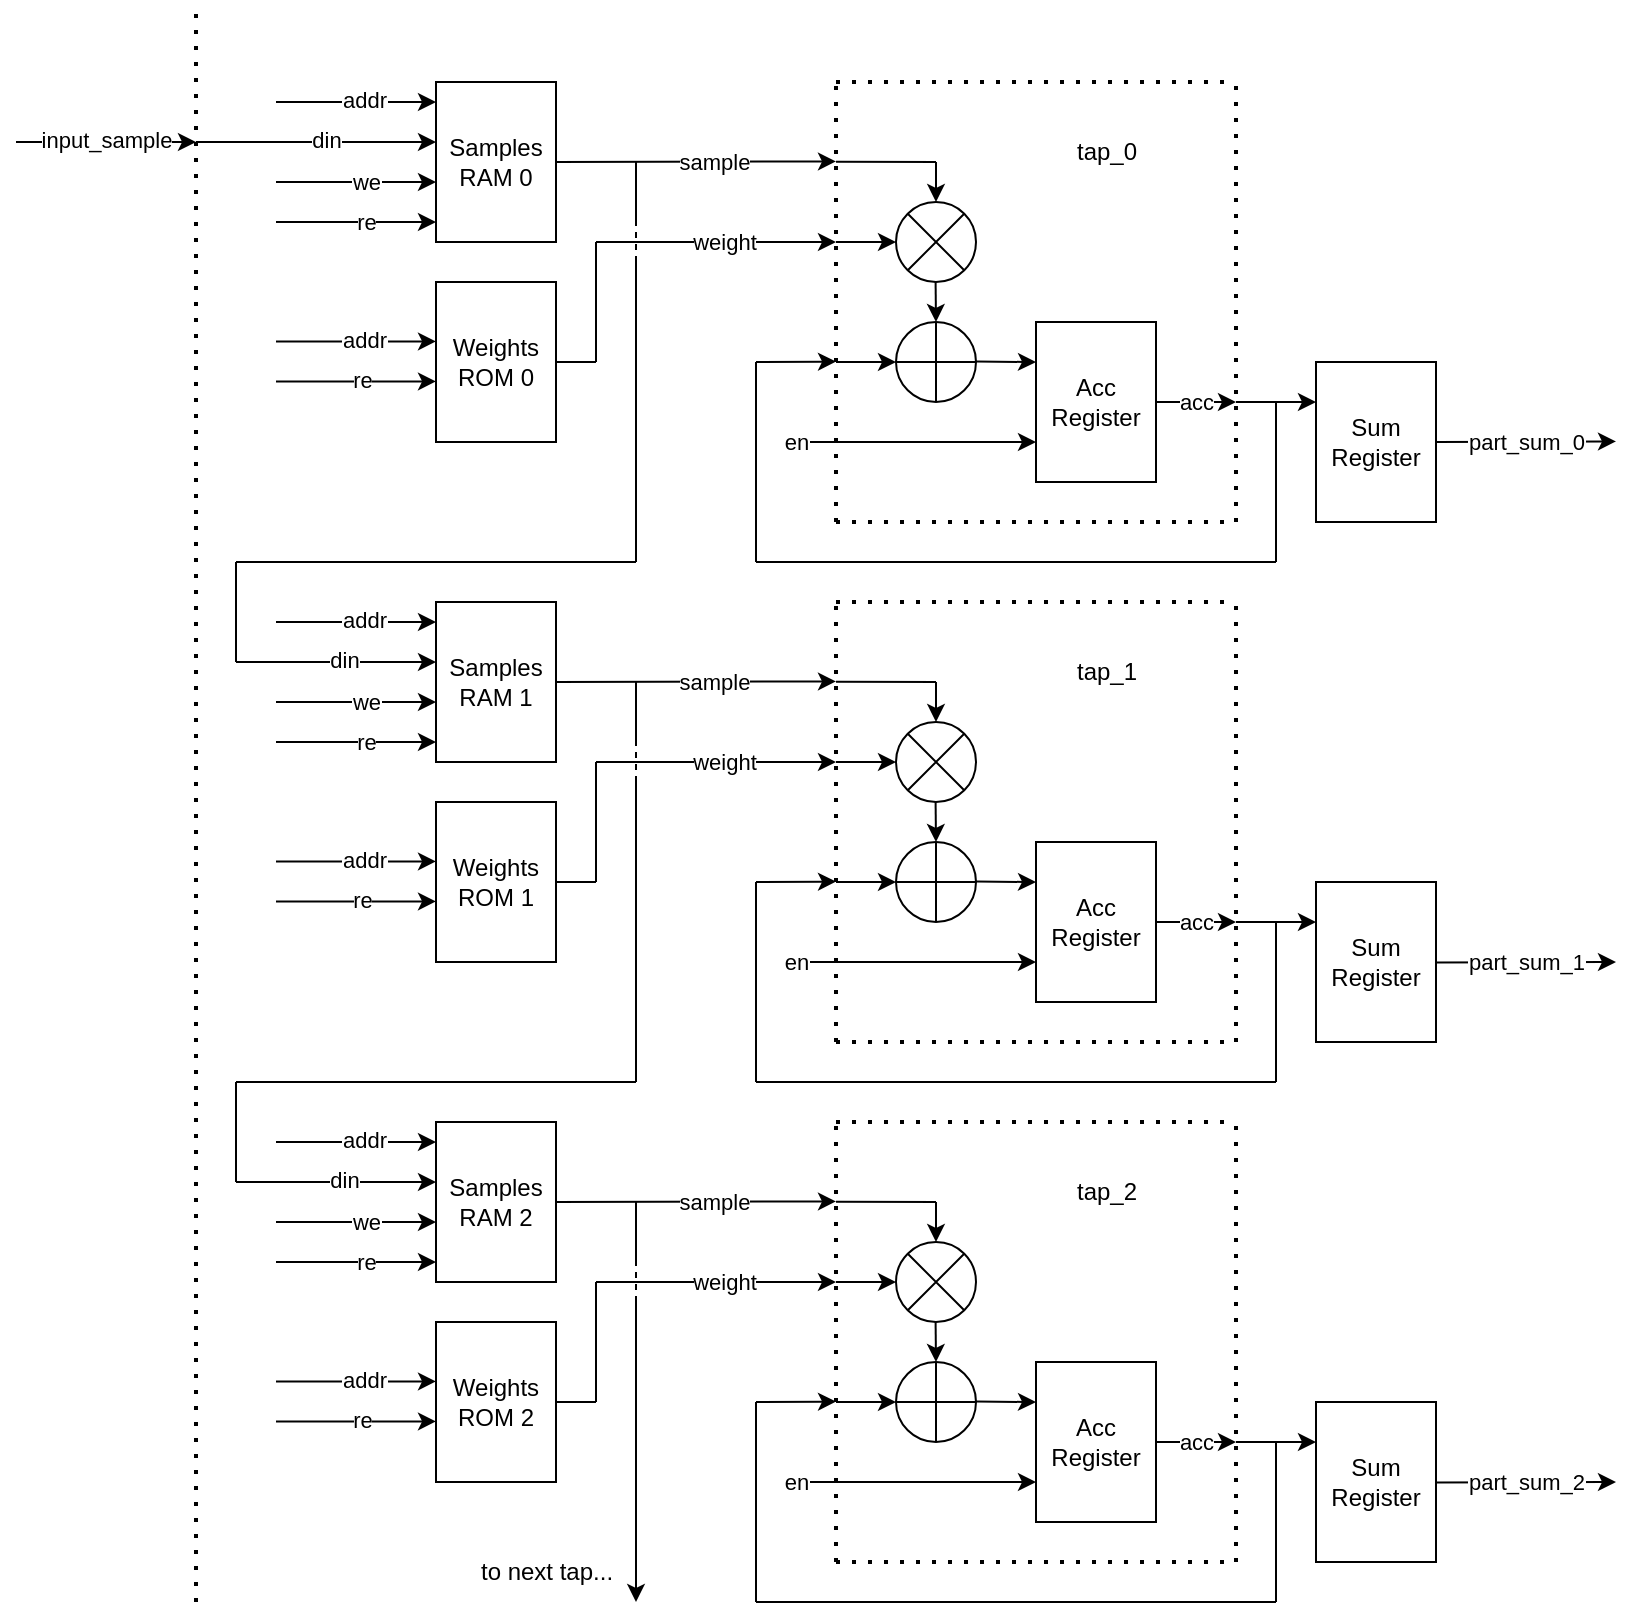 <mxfile version="25.0.3">
  <diagram name="Page-1" id="qKMg6Pyf0kxdiM3nBm91">
    <mxGraphModel dx="1434" dy="795" grid="1" gridSize="10" guides="1" tooltips="1" connect="1" arrows="1" fold="1" page="1" pageScale="1" pageWidth="850" pageHeight="1100" math="0" shadow="0">
      <root>
        <mxCell id="0" />
        <mxCell id="1" parent="0" />
        <mxCell id="xWCepx9p_wubMuiH4isO-160" value="Samples RAM 0" style="rounded=0;whiteSpace=wrap;html=1;" vertex="1" parent="1">
          <mxGeometry x="240" y="80" width="60" height="80" as="geometry" />
        </mxCell>
        <mxCell id="xWCepx9p_wubMuiH4isO-161" value="" style="endArrow=classic;html=1;rounded=0;" edge="1" parent="1">
          <mxGeometry width="50" height="50" relative="1" as="geometry">
            <mxPoint x="160" y="90" as="sourcePoint" />
            <mxPoint x="240" y="90" as="targetPoint" />
          </mxGeometry>
        </mxCell>
        <mxCell id="xWCepx9p_wubMuiH4isO-162" value="addr" style="edgeLabel;html=1;align=center;verticalAlign=middle;resizable=0;points=[];" vertex="1" connectable="0" parent="xWCepx9p_wubMuiH4isO-161">
          <mxGeometry x="0.083" y="1" relative="1" as="geometry">
            <mxPoint as="offset" />
          </mxGeometry>
        </mxCell>
        <mxCell id="xWCepx9p_wubMuiH4isO-163" value="" style="endArrow=classic;html=1;rounded=0;entryX=0;entryY=0.5;entryDx=0;entryDy=0;" edge="1" parent="1">
          <mxGeometry width="50" height="50" relative="1" as="geometry">
            <mxPoint x="120" y="110" as="sourcePoint" />
            <mxPoint x="240" y="110" as="targetPoint" />
          </mxGeometry>
        </mxCell>
        <mxCell id="xWCepx9p_wubMuiH4isO-164" value="din" style="edgeLabel;html=1;align=center;verticalAlign=middle;resizable=0;points=[];" vertex="1" connectable="0" parent="xWCepx9p_wubMuiH4isO-163">
          <mxGeometry x="0.075" y="1" relative="1" as="geometry">
            <mxPoint as="offset" />
          </mxGeometry>
        </mxCell>
        <mxCell id="xWCepx9p_wubMuiH4isO-165" value="" style="endArrow=classic;html=1;rounded=0;" edge="1" parent="1">
          <mxGeometry width="50" height="50" relative="1" as="geometry">
            <mxPoint x="160" y="130" as="sourcePoint" />
            <mxPoint x="240" y="130" as="targetPoint" />
          </mxGeometry>
        </mxCell>
        <mxCell id="xWCepx9p_wubMuiH4isO-166" value="we" style="edgeLabel;html=1;align=center;verticalAlign=middle;resizable=0;points=[];" vertex="1" connectable="0" parent="xWCepx9p_wubMuiH4isO-165">
          <mxGeometry x="0.125" relative="1" as="geometry">
            <mxPoint as="offset" />
          </mxGeometry>
        </mxCell>
        <mxCell id="xWCepx9p_wubMuiH4isO-167" value="" style="endArrow=classic;html=1;rounded=0;" edge="1" parent="1">
          <mxGeometry width="50" height="50" relative="1" as="geometry">
            <mxPoint x="160" y="150" as="sourcePoint" />
            <mxPoint x="240" y="150" as="targetPoint" />
          </mxGeometry>
        </mxCell>
        <mxCell id="xWCepx9p_wubMuiH4isO-168" value="re" style="edgeLabel;html=1;align=center;verticalAlign=middle;resizable=0;points=[];" vertex="1" connectable="0" parent="xWCepx9p_wubMuiH4isO-167">
          <mxGeometry x="0.125" relative="1" as="geometry">
            <mxPoint as="offset" />
          </mxGeometry>
        </mxCell>
        <mxCell id="xWCepx9p_wubMuiH4isO-169" value="" style="endArrow=classic;html=1;rounded=0;exitX=1;exitY=0.5;exitDx=0;exitDy=0;" edge="1" parent="1" source="xWCepx9p_wubMuiH4isO-160">
          <mxGeometry width="50" height="50" relative="1" as="geometry">
            <mxPoint x="360" y="119.71" as="sourcePoint" />
            <mxPoint x="440" y="119.71" as="targetPoint" />
          </mxGeometry>
        </mxCell>
        <mxCell id="xWCepx9p_wubMuiH4isO-170" value="sample" style="edgeLabel;html=1;align=center;verticalAlign=middle;resizable=0;points=[];" vertex="1" connectable="0" parent="xWCepx9p_wubMuiH4isO-169">
          <mxGeometry x="0.125" relative="1" as="geometry">
            <mxPoint as="offset" />
          </mxGeometry>
        </mxCell>
        <mxCell id="xWCepx9p_wubMuiH4isO-171" value="Weights ROM 0" style="rounded=0;whiteSpace=wrap;html=1;" vertex="1" parent="1">
          <mxGeometry x="240" y="180" width="60" height="80" as="geometry" />
        </mxCell>
        <mxCell id="xWCepx9p_wubMuiH4isO-172" value="" style="endArrow=classic;html=1;rounded=0;" edge="1" parent="1">
          <mxGeometry width="50" height="50" relative="1" as="geometry">
            <mxPoint x="160" y="209.71" as="sourcePoint" />
            <mxPoint x="240" y="209.71" as="targetPoint" />
          </mxGeometry>
        </mxCell>
        <mxCell id="xWCepx9p_wubMuiH4isO-173" value="addr" style="edgeLabel;html=1;align=center;verticalAlign=middle;resizable=0;points=[];" vertex="1" connectable="0" parent="xWCepx9p_wubMuiH4isO-172">
          <mxGeometry x="0.083" y="1" relative="1" as="geometry">
            <mxPoint as="offset" />
          </mxGeometry>
        </mxCell>
        <mxCell id="xWCepx9p_wubMuiH4isO-174" value="" style="endArrow=classic;html=1;rounded=0;entryX=0;entryY=0.5;entryDx=0;entryDy=0;" edge="1" parent="1">
          <mxGeometry width="50" height="50" relative="1" as="geometry">
            <mxPoint x="160" y="229.71" as="sourcePoint" />
            <mxPoint x="240" y="229.71" as="targetPoint" />
          </mxGeometry>
        </mxCell>
        <mxCell id="xWCepx9p_wubMuiH4isO-175" value="re" style="edgeLabel;html=1;align=center;verticalAlign=middle;resizable=0;points=[];" vertex="1" connectable="0" parent="xWCepx9p_wubMuiH4isO-174">
          <mxGeometry x="0.075" y="1" relative="1" as="geometry">
            <mxPoint as="offset" />
          </mxGeometry>
        </mxCell>
        <mxCell id="xWCepx9p_wubMuiH4isO-176" value="" style="endArrow=classic;html=1;rounded=0;" edge="1" parent="1">
          <mxGeometry width="50" height="50" relative="1" as="geometry">
            <mxPoint x="320" y="160" as="sourcePoint" />
            <mxPoint x="440" y="160" as="targetPoint" />
          </mxGeometry>
        </mxCell>
        <mxCell id="xWCepx9p_wubMuiH4isO-177" value="weight" style="edgeLabel;html=1;align=center;verticalAlign=middle;resizable=0;points=[];" vertex="1" connectable="0" parent="xWCepx9p_wubMuiH4isO-176">
          <mxGeometry x="0.125" relative="1" as="geometry">
            <mxPoint x="-4" as="offset" />
          </mxGeometry>
        </mxCell>
        <mxCell id="xWCepx9p_wubMuiH4isO-178" value="" style="verticalLabelPosition=bottom;shadow=0;dashed=0;align=center;html=1;verticalAlign=top;shape=mxgraph.electrical.abstract.multiplier;" vertex="1" parent="1">
          <mxGeometry x="470" y="140" width="40" height="40" as="geometry" />
        </mxCell>
        <mxCell id="xWCepx9p_wubMuiH4isO-179" value="" style="endArrow=none;html=1;rounded=0;" edge="1" parent="1">
          <mxGeometry width="50" height="50" relative="1" as="geometry">
            <mxPoint x="440" y="119.86" as="sourcePoint" />
            <mxPoint x="490" y="120" as="targetPoint" />
          </mxGeometry>
        </mxCell>
        <mxCell id="xWCepx9p_wubMuiH4isO-180" value="" style="endArrow=classic;html=1;rounded=0;entryX=0.5;entryY=0;entryDx=0;entryDy=0;entryPerimeter=0;" edge="1" parent="1" target="xWCepx9p_wubMuiH4isO-178">
          <mxGeometry width="50" height="50" relative="1" as="geometry">
            <mxPoint x="490" y="120" as="sourcePoint" />
            <mxPoint x="520" y="150" as="targetPoint" />
          </mxGeometry>
        </mxCell>
        <mxCell id="xWCepx9p_wubMuiH4isO-181" value="" style="endArrow=classic;html=1;rounded=0;" edge="1" parent="1">
          <mxGeometry width="50" height="50" relative="1" as="geometry">
            <mxPoint x="440" y="160" as="sourcePoint" />
            <mxPoint x="470" y="160" as="targetPoint" />
          </mxGeometry>
        </mxCell>
        <mxCell id="xWCepx9p_wubMuiH4isO-182" value="" style="verticalLabelPosition=bottom;verticalAlign=top;html=1;shape=mxgraph.flowchart.summing_function;" vertex="1" parent="1">
          <mxGeometry x="470" y="200" width="40" height="40" as="geometry" />
        </mxCell>
        <mxCell id="xWCepx9p_wubMuiH4isO-183" value="" style="endArrow=classic;html=1;rounded=0;" edge="1" parent="1">
          <mxGeometry width="50" height="50" relative="1" as="geometry">
            <mxPoint x="489.8" y="180" as="sourcePoint" />
            <mxPoint x="490" y="200" as="targetPoint" />
          </mxGeometry>
        </mxCell>
        <mxCell id="xWCepx9p_wubMuiH4isO-184" value="" style="endArrow=none;dashed=1;html=1;dashPattern=1 3;strokeWidth=2;rounded=0;" edge="1" parent="1">
          <mxGeometry width="50" height="50" relative="1" as="geometry">
            <mxPoint x="440" y="300" as="sourcePoint" />
            <mxPoint x="440" y="80" as="targetPoint" />
          </mxGeometry>
        </mxCell>
        <mxCell id="xWCepx9p_wubMuiH4isO-185" value="acc" style="endArrow=classic;html=1;rounded=0;" edge="1" parent="1">
          <mxGeometry width="50" height="50" relative="1" as="geometry">
            <mxPoint x="600" y="240" as="sourcePoint" />
            <mxPoint x="640" y="240" as="targetPoint" />
          </mxGeometry>
        </mxCell>
        <mxCell id="xWCepx9p_wubMuiH4isO-186" value="" style="endArrow=none;dashed=1;html=1;dashPattern=1 3;strokeWidth=2;rounded=0;" edge="1" parent="1">
          <mxGeometry width="50" height="50" relative="1" as="geometry">
            <mxPoint x="640" y="300" as="sourcePoint" />
            <mxPoint x="640" y="80" as="targetPoint" />
          </mxGeometry>
        </mxCell>
        <mxCell id="xWCepx9p_wubMuiH4isO-187" value="" style="endArrow=none;html=1;rounded=0;" edge="1" parent="1">
          <mxGeometry width="50" height="50" relative="1" as="geometry">
            <mxPoint x="660" y="320" as="sourcePoint" />
            <mxPoint x="660" y="240" as="targetPoint" />
          </mxGeometry>
        </mxCell>
        <mxCell id="xWCepx9p_wubMuiH4isO-188" value="" style="endArrow=none;dashed=1;html=1;dashPattern=1 3;strokeWidth=2;rounded=0;" edge="1" parent="1">
          <mxGeometry width="50" height="50" relative="1" as="geometry">
            <mxPoint x="440" y="300" as="sourcePoint" />
            <mxPoint x="640" y="300" as="targetPoint" />
          </mxGeometry>
        </mxCell>
        <mxCell id="xWCepx9p_wubMuiH4isO-189" value="" style="endArrow=none;dashed=1;html=1;dashPattern=1 3;strokeWidth=2;rounded=0;" edge="1" parent="1">
          <mxGeometry width="50" height="50" relative="1" as="geometry">
            <mxPoint x="440" y="80" as="sourcePoint" />
            <mxPoint x="640" y="80" as="targetPoint" />
          </mxGeometry>
        </mxCell>
        <mxCell id="xWCepx9p_wubMuiH4isO-190" value="" style="endArrow=none;html=1;rounded=0;" edge="1" parent="1">
          <mxGeometry width="50" height="50" relative="1" as="geometry">
            <mxPoint x="660" y="320" as="sourcePoint" />
            <mxPoint x="400" y="320" as="targetPoint" />
          </mxGeometry>
        </mxCell>
        <mxCell id="xWCepx9p_wubMuiH4isO-191" value="" style="endArrow=none;html=1;rounded=0;" edge="1" parent="1">
          <mxGeometry width="50" height="50" relative="1" as="geometry">
            <mxPoint x="400" y="320" as="sourcePoint" />
            <mxPoint x="400" y="220" as="targetPoint" />
          </mxGeometry>
        </mxCell>
        <mxCell id="xWCepx9p_wubMuiH4isO-192" value="" style="endArrow=classic;html=1;rounded=0;" edge="1" parent="1">
          <mxGeometry width="50" height="50" relative="1" as="geometry">
            <mxPoint x="400" y="220" as="sourcePoint" />
            <mxPoint x="440" y="219.8" as="targetPoint" />
          </mxGeometry>
        </mxCell>
        <mxCell id="xWCepx9p_wubMuiH4isO-193" value="" style="endArrow=classic;html=1;rounded=0;entryX=0;entryY=0.5;entryDx=0;entryDy=0;entryPerimeter=0;" edge="1" parent="1" target="xWCepx9p_wubMuiH4isO-182">
          <mxGeometry width="50" height="50" relative="1" as="geometry">
            <mxPoint x="440" y="220" as="sourcePoint" />
            <mxPoint x="500" y="259.71" as="targetPoint" />
          </mxGeometry>
        </mxCell>
        <mxCell id="xWCepx9p_wubMuiH4isO-194" value="Sum Register" style="rounded=0;whiteSpace=wrap;html=1;" vertex="1" parent="1">
          <mxGeometry x="680" y="220" width="60" height="80" as="geometry" />
        </mxCell>
        <mxCell id="xWCepx9p_wubMuiH4isO-195" value="" style="endArrow=classic;html=1;rounded=0;" edge="1" parent="1">
          <mxGeometry width="50" height="50" relative="1" as="geometry">
            <mxPoint x="640" y="240" as="sourcePoint" />
            <mxPoint x="680" y="240" as="targetPoint" />
            <mxPoint as="offset" />
          </mxGeometry>
        </mxCell>
        <mxCell id="xWCepx9p_wubMuiH4isO-197" value="" style="endArrow=classic;html=1;rounded=0;exitX=1;exitY=0.5;exitDx=0;exitDy=0;exitPerimeter=0;" edge="1" parent="1">
          <mxGeometry width="50" height="50" relative="1" as="geometry">
            <mxPoint x="510" y="219.8" as="sourcePoint" />
            <mxPoint x="540" y="220" as="targetPoint" />
          </mxGeometry>
        </mxCell>
        <mxCell id="xWCepx9p_wubMuiH4isO-198" value="Acc Register" style="rounded=0;whiteSpace=wrap;html=1;" vertex="1" parent="1">
          <mxGeometry x="540" y="200" width="60" height="80" as="geometry" />
        </mxCell>
        <mxCell id="xWCepx9p_wubMuiH4isO-199" value="tap_0" style="text;html=1;align=center;verticalAlign=middle;resizable=0;points=[];autosize=1;strokeColor=none;fillColor=none;" vertex="1" parent="1">
          <mxGeometry x="550" y="100" width="50" height="30" as="geometry" />
        </mxCell>
        <mxCell id="xWCepx9p_wubMuiH4isO-200" value="" style="endArrow=none;html=1;rounded=0;exitX=1;exitY=0.5;exitDx=0;exitDy=0;" edge="1" parent="1" source="xWCepx9p_wubMuiH4isO-171">
          <mxGeometry width="50" height="50" relative="1" as="geometry">
            <mxPoint x="420" y="250" as="sourcePoint" />
            <mxPoint x="320" y="220" as="targetPoint" />
          </mxGeometry>
        </mxCell>
        <mxCell id="xWCepx9p_wubMuiH4isO-201" value="" style="endArrow=none;html=1;rounded=0;" edge="1" parent="1">
          <mxGeometry width="50" height="50" relative="1" as="geometry">
            <mxPoint x="320" y="220" as="sourcePoint" />
            <mxPoint x="320" y="160" as="targetPoint" />
          </mxGeometry>
        </mxCell>
        <mxCell id="xWCepx9p_wubMuiH4isO-203" value="" style="endArrow=classic;html=1;rounded=0;entryX=0;entryY=0.75;entryDx=0;entryDy=0;" edge="1" parent="1" target="xWCepx9p_wubMuiH4isO-198">
          <mxGeometry width="50" height="50" relative="1" as="geometry">
            <mxPoint x="420" y="260" as="sourcePoint" />
            <mxPoint x="500" y="260" as="targetPoint" />
          </mxGeometry>
        </mxCell>
        <mxCell id="xWCepx9p_wubMuiH4isO-204" value="en" style="edgeLabel;html=1;align=center;verticalAlign=middle;resizable=0;points=[];" vertex="1" connectable="0" parent="xWCepx9p_wubMuiH4isO-203">
          <mxGeometry x="-0.831" y="2" relative="1" as="geometry">
            <mxPoint x="-10" y="2" as="offset" />
          </mxGeometry>
        </mxCell>
        <mxCell id="xWCepx9p_wubMuiH4isO-205" value="" style="endArrow=none;html=1;rounded=0;" edge="1" parent="1">
          <mxGeometry width="50" height="50" relative="1" as="geometry">
            <mxPoint x="340" y="150" as="sourcePoint" />
            <mxPoint x="340" y="120" as="targetPoint" />
          </mxGeometry>
        </mxCell>
        <mxCell id="xWCepx9p_wubMuiH4isO-209" value="" style="endArrow=none;dashed=1;html=1;rounded=0;" edge="1" parent="1">
          <mxGeometry width="50" height="50" relative="1" as="geometry">
            <mxPoint x="340" y="170" as="sourcePoint" />
            <mxPoint x="340" y="150" as="targetPoint" />
          </mxGeometry>
        </mxCell>
        <mxCell id="xWCepx9p_wubMuiH4isO-210" value="" style="endArrow=none;html=1;rounded=0;" edge="1" parent="1">
          <mxGeometry width="50" height="50" relative="1" as="geometry">
            <mxPoint x="340" y="320" as="sourcePoint" />
            <mxPoint x="340" y="170" as="targetPoint" />
          </mxGeometry>
        </mxCell>
        <mxCell id="xWCepx9p_wubMuiH4isO-211" value="Samples RAM 1" style="rounded=0;whiteSpace=wrap;html=1;" vertex="1" parent="1">
          <mxGeometry x="240" y="340" width="60" height="80" as="geometry" />
        </mxCell>
        <mxCell id="xWCepx9p_wubMuiH4isO-212" value="" style="endArrow=classic;html=1;rounded=0;" edge="1" parent="1">
          <mxGeometry width="50" height="50" relative="1" as="geometry">
            <mxPoint x="160" y="350" as="sourcePoint" />
            <mxPoint x="240" y="350" as="targetPoint" />
          </mxGeometry>
        </mxCell>
        <mxCell id="xWCepx9p_wubMuiH4isO-213" value="addr" style="edgeLabel;html=1;align=center;verticalAlign=middle;resizable=0;points=[];" vertex="1" connectable="0" parent="xWCepx9p_wubMuiH4isO-212">
          <mxGeometry x="0.083" y="1" relative="1" as="geometry">
            <mxPoint as="offset" />
          </mxGeometry>
        </mxCell>
        <mxCell id="xWCepx9p_wubMuiH4isO-214" value="" style="endArrow=classic;html=1;rounded=0;entryX=0;entryY=0.5;entryDx=0;entryDy=0;" edge="1" parent="1">
          <mxGeometry width="50" height="50" relative="1" as="geometry">
            <mxPoint x="140" y="370" as="sourcePoint" />
            <mxPoint x="240" y="370" as="targetPoint" />
          </mxGeometry>
        </mxCell>
        <mxCell id="xWCepx9p_wubMuiH4isO-215" value="din" style="edgeLabel;html=1;align=center;verticalAlign=middle;resizable=0;points=[];" vertex="1" connectable="0" parent="xWCepx9p_wubMuiH4isO-214">
          <mxGeometry x="0.075" y="1" relative="1" as="geometry">
            <mxPoint as="offset" />
          </mxGeometry>
        </mxCell>
        <mxCell id="xWCepx9p_wubMuiH4isO-216" value="" style="endArrow=classic;html=1;rounded=0;" edge="1" parent="1">
          <mxGeometry width="50" height="50" relative="1" as="geometry">
            <mxPoint x="160" y="390" as="sourcePoint" />
            <mxPoint x="240" y="390" as="targetPoint" />
          </mxGeometry>
        </mxCell>
        <mxCell id="xWCepx9p_wubMuiH4isO-217" value="we" style="edgeLabel;html=1;align=center;verticalAlign=middle;resizable=0;points=[];" vertex="1" connectable="0" parent="xWCepx9p_wubMuiH4isO-216">
          <mxGeometry x="0.125" relative="1" as="geometry">
            <mxPoint as="offset" />
          </mxGeometry>
        </mxCell>
        <mxCell id="xWCepx9p_wubMuiH4isO-218" value="" style="endArrow=classic;html=1;rounded=0;" edge="1" parent="1">
          <mxGeometry width="50" height="50" relative="1" as="geometry">
            <mxPoint x="160" y="410" as="sourcePoint" />
            <mxPoint x="240" y="410" as="targetPoint" />
          </mxGeometry>
        </mxCell>
        <mxCell id="xWCepx9p_wubMuiH4isO-219" value="re" style="edgeLabel;html=1;align=center;verticalAlign=middle;resizable=0;points=[];" vertex="1" connectable="0" parent="xWCepx9p_wubMuiH4isO-218">
          <mxGeometry x="0.125" relative="1" as="geometry">
            <mxPoint as="offset" />
          </mxGeometry>
        </mxCell>
        <mxCell id="xWCepx9p_wubMuiH4isO-220" value="" style="endArrow=classic;html=1;rounded=0;exitX=1;exitY=0.5;exitDx=0;exitDy=0;" edge="1" parent="1" source="xWCepx9p_wubMuiH4isO-211">
          <mxGeometry width="50" height="50" relative="1" as="geometry">
            <mxPoint x="360" y="379.71" as="sourcePoint" />
            <mxPoint x="440" y="379.71" as="targetPoint" />
          </mxGeometry>
        </mxCell>
        <mxCell id="xWCepx9p_wubMuiH4isO-221" value="sample" style="edgeLabel;html=1;align=center;verticalAlign=middle;resizable=0;points=[];" vertex="1" connectable="0" parent="xWCepx9p_wubMuiH4isO-220">
          <mxGeometry x="0.125" relative="1" as="geometry">
            <mxPoint as="offset" />
          </mxGeometry>
        </mxCell>
        <mxCell id="xWCepx9p_wubMuiH4isO-222" value="&lt;div&gt;Weights ROM 1&lt;br&gt;&lt;/div&gt;" style="rounded=0;whiteSpace=wrap;html=1;" vertex="1" parent="1">
          <mxGeometry x="240" y="440" width="60" height="80" as="geometry" />
        </mxCell>
        <mxCell id="xWCepx9p_wubMuiH4isO-223" value="" style="endArrow=classic;html=1;rounded=0;" edge="1" parent="1">
          <mxGeometry width="50" height="50" relative="1" as="geometry">
            <mxPoint x="160" y="469.71" as="sourcePoint" />
            <mxPoint x="240" y="469.71" as="targetPoint" />
          </mxGeometry>
        </mxCell>
        <mxCell id="xWCepx9p_wubMuiH4isO-224" value="addr" style="edgeLabel;html=1;align=center;verticalAlign=middle;resizable=0;points=[];" vertex="1" connectable="0" parent="xWCepx9p_wubMuiH4isO-223">
          <mxGeometry x="0.083" y="1" relative="1" as="geometry">
            <mxPoint as="offset" />
          </mxGeometry>
        </mxCell>
        <mxCell id="xWCepx9p_wubMuiH4isO-225" value="" style="endArrow=classic;html=1;rounded=0;entryX=0;entryY=0.5;entryDx=0;entryDy=0;" edge="1" parent="1">
          <mxGeometry width="50" height="50" relative="1" as="geometry">
            <mxPoint x="160" y="489.71" as="sourcePoint" />
            <mxPoint x="240" y="489.71" as="targetPoint" />
          </mxGeometry>
        </mxCell>
        <mxCell id="xWCepx9p_wubMuiH4isO-226" value="re" style="edgeLabel;html=1;align=center;verticalAlign=middle;resizable=0;points=[];" vertex="1" connectable="0" parent="xWCepx9p_wubMuiH4isO-225">
          <mxGeometry x="0.075" y="1" relative="1" as="geometry">
            <mxPoint as="offset" />
          </mxGeometry>
        </mxCell>
        <mxCell id="xWCepx9p_wubMuiH4isO-227" value="" style="endArrow=classic;html=1;rounded=0;" edge="1" parent="1">
          <mxGeometry width="50" height="50" relative="1" as="geometry">
            <mxPoint x="320" y="420" as="sourcePoint" />
            <mxPoint x="440" y="420" as="targetPoint" />
          </mxGeometry>
        </mxCell>
        <mxCell id="xWCepx9p_wubMuiH4isO-228" value="weight" style="edgeLabel;html=1;align=center;verticalAlign=middle;resizable=0;points=[];" vertex="1" connectable="0" parent="xWCepx9p_wubMuiH4isO-227">
          <mxGeometry x="0.125" relative="1" as="geometry">
            <mxPoint x="-4" as="offset" />
          </mxGeometry>
        </mxCell>
        <mxCell id="xWCepx9p_wubMuiH4isO-229" value="" style="verticalLabelPosition=bottom;shadow=0;dashed=0;align=center;html=1;verticalAlign=top;shape=mxgraph.electrical.abstract.multiplier;" vertex="1" parent="1">
          <mxGeometry x="470" y="400" width="40" height="40" as="geometry" />
        </mxCell>
        <mxCell id="xWCepx9p_wubMuiH4isO-230" value="" style="endArrow=none;html=1;rounded=0;" edge="1" parent="1">
          <mxGeometry width="50" height="50" relative="1" as="geometry">
            <mxPoint x="440" y="379.86" as="sourcePoint" />
            <mxPoint x="490" y="380" as="targetPoint" />
          </mxGeometry>
        </mxCell>
        <mxCell id="xWCepx9p_wubMuiH4isO-231" value="" style="endArrow=classic;html=1;rounded=0;entryX=0.5;entryY=0;entryDx=0;entryDy=0;entryPerimeter=0;" edge="1" parent="1" target="xWCepx9p_wubMuiH4isO-229">
          <mxGeometry width="50" height="50" relative="1" as="geometry">
            <mxPoint x="490" y="380" as="sourcePoint" />
            <mxPoint x="520" y="410" as="targetPoint" />
          </mxGeometry>
        </mxCell>
        <mxCell id="xWCepx9p_wubMuiH4isO-232" value="" style="endArrow=classic;html=1;rounded=0;" edge="1" parent="1">
          <mxGeometry width="50" height="50" relative="1" as="geometry">
            <mxPoint x="440" y="420" as="sourcePoint" />
            <mxPoint x="470" y="420" as="targetPoint" />
          </mxGeometry>
        </mxCell>
        <mxCell id="xWCepx9p_wubMuiH4isO-233" value="" style="verticalLabelPosition=bottom;verticalAlign=top;html=1;shape=mxgraph.flowchart.summing_function;" vertex="1" parent="1">
          <mxGeometry x="470" y="460" width="40" height="40" as="geometry" />
        </mxCell>
        <mxCell id="xWCepx9p_wubMuiH4isO-234" value="" style="endArrow=classic;html=1;rounded=0;" edge="1" parent="1">
          <mxGeometry width="50" height="50" relative="1" as="geometry">
            <mxPoint x="489.8" y="440" as="sourcePoint" />
            <mxPoint x="490" y="460" as="targetPoint" />
          </mxGeometry>
        </mxCell>
        <mxCell id="xWCepx9p_wubMuiH4isO-235" value="" style="endArrow=none;dashed=1;html=1;dashPattern=1 3;strokeWidth=2;rounded=0;" edge="1" parent="1">
          <mxGeometry width="50" height="50" relative="1" as="geometry">
            <mxPoint x="440" y="560" as="sourcePoint" />
            <mxPoint x="440" y="340" as="targetPoint" />
          </mxGeometry>
        </mxCell>
        <mxCell id="xWCepx9p_wubMuiH4isO-236" value="acc" style="endArrow=classic;html=1;rounded=0;" edge="1" parent="1">
          <mxGeometry width="50" height="50" relative="1" as="geometry">
            <mxPoint x="600" y="500" as="sourcePoint" />
            <mxPoint x="640" y="500" as="targetPoint" />
          </mxGeometry>
        </mxCell>
        <mxCell id="xWCepx9p_wubMuiH4isO-237" value="" style="endArrow=none;dashed=1;html=1;dashPattern=1 3;strokeWidth=2;rounded=0;" edge="1" parent="1">
          <mxGeometry width="50" height="50" relative="1" as="geometry">
            <mxPoint x="640" y="560" as="sourcePoint" />
            <mxPoint x="640" y="340" as="targetPoint" />
          </mxGeometry>
        </mxCell>
        <mxCell id="xWCepx9p_wubMuiH4isO-238" value="" style="endArrow=none;html=1;rounded=0;" edge="1" parent="1">
          <mxGeometry width="50" height="50" relative="1" as="geometry">
            <mxPoint x="660" y="580" as="sourcePoint" />
            <mxPoint x="660" y="500" as="targetPoint" />
          </mxGeometry>
        </mxCell>
        <mxCell id="xWCepx9p_wubMuiH4isO-239" value="" style="endArrow=none;dashed=1;html=1;dashPattern=1 3;strokeWidth=2;rounded=0;" edge="1" parent="1">
          <mxGeometry width="50" height="50" relative="1" as="geometry">
            <mxPoint x="440" y="560" as="sourcePoint" />
            <mxPoint x="640" y="560" as="targetPoint" />
          </mxGeometry>
        </mxCell>
        <mxCell id="xWCepx9p_wubMuiH4isO-240" value="" style="endArrow=none;dashed=1;html=1;dashPattern=1 3;strokeWidth=2;rounded=0;" edge="1" parent="1">
          <mxGeometry width="50" height="50" relative="1" as="geometry">
            <mxPoint x="440" y="340" as="sourcePoint" />
            <mxPoint x="640" y="340" as="targetPoint" />
          </mxGeometry>
        </mxCell>
        <mxCell id="xWCepx9p_wubMuiH4isO-241" value="" style="endArrow=none;html=1;rounded=0;" edge="1" parent="1">
          <mxGeometry width="50" height="50" relative="1" as="geometry">
            <mxPoint x="660" y="580" as="sourcePoint" />
            <mxPoint x="400" y="580" as="targetPoint" />
          </mxGeometry>
        </mxCell>
        <mxCell id="xWCepx9p_wubMuiH4isO-242" value="" style="endArrow=none;html=1;rounded=0;" edge="1" parent="1">
          <mxGeometry width="50" height="50" relative="1" as="geometry">
            <mxPoint x="400" y="580" as="sourcePoint" />
            <mxPoint x="400" y="480" as="targetPoint" />
          </mxGeometry>
        </mxCell>
        <mxCell id="xWCepx9p_wubMuiH4isO-243" value="" style="endArrow=classic;html=1;rounded=0;" edge="1" parent="1">
          <mxGeometry width="50" height="50" relative="1" as="geometry">
            <mxPoint x="400" y="480" as="sourcePoint" />
            <mxPoint x="440" y="479.8" as="targetPoint" />
          </mxGeometry>
        </mxCell>
        <mxCell id="xWCepx9p_wubMuiH4isO-244" value="" style="endArrow=classic;html=1;rounded=0;entryX=0;entryY=0.5;entryDx=0;entryDy=0;entryPerimeter=0;" edge="1" parent="1" target="xWCepx9p_wubMuiH4isO-233">
          <mxGeometry width="50" height="50" relative="1" as="geometry">
            <mxPoint x="440" y="480" as="sourcePoint" />
            <mxPoint x="500" y="519.71" as="targetPoint" />
          </mxGeometry>
        </mxCell>
        <mxCell id="xWCepx9p_wubMuiH4isO-245" value="Sum Register" style="rounded=0;whiteSpace=wrap;html=1;" vertex="1" parent="1">
          <mxGeometry x="680" y="480" width="60" height="80" as="geometry" />
        </mxCell>
        <mxCell id="xWCepx9p_wubMuiH4isO-246" value="" style="endArrow=classic;html=1;rounded=0;" edge="1" parent="1">
          <mxGeometry width="50" height="50" relative="1" as="geometry">
            <mxPoint x="640" y="500" as="sourcePoint" />
            <mxPoint x="680" y="500" as="targetPoint" />
            <mxPoint as="offset" />
          </mxGeometry>
        </mxCell>
        <mxCell id="xWCepx9p_wubMuiH4isO-247" value="part_sum_1" style="endArrow=classic;html=1;rounded=0;" edge="1" parent="1">
          <mxGeometry x="0.007" width="50" height="50" relative="1" as="geometry">
            <mxPoint x="740" y="520.29" as="sourcePoint" />
            <mxPoint x="830" y="520" as="targetPoint" />
            <mxPoint as="offset" />
          </mxGeometry>
        </mxCell>
        <mxCell id="xWCepx9p_wubMuiH4isO-248" value="" style="endArrow=classic;html=1;rounded=0;exitX=1;exitY=0.5;exitDx=0;exitDy=0;exitPerimeter=0;" edge="1" parent="1">
          <mxGeometry width="50" height="50" relative="1" as="geometry">
            <mxPoint x="510" y="479.8" as="sourcePoint" />
            <mxPoint x="540" y="480" as="targetPoint" />
          </mxGeometry>
        </mxCell>
        <mxCell id="xWCepx9p_wubMuiH4isO-249" value="Acc Register" style="rounded=0;whiteSpace=wrap;html=1;" vertex="1" parent="1">
          <mxGeometry x="540" y="460" width="60" height="80" as="geometry" />
        </mxCell>
        <mxCell id="xWCepx9p_wubMuiH4isO-250" value="tap_1" style="text;html=1;align=center;verticalAlign=middle;resizable=0;points=[];autosize=1;strokeColor=none;fillColor=none;" vertex="1" parent="1">
          <mxGeometry x="550" y="360" width="50" height="30" as="geometry" />
        </mxCell>
        <mxCell id="xWCepx9p_wubMuiH4isO-251" value="" style="endArrow=none;html=1;rounded=0;exitX=1;exitY=0.5;exitDx=0;exitDy=0;" edge="1" parent="1" source="xWCepx9p_wubMuiH4isO-222">
          <mxGeometry width="50" height="50" relative="1" as="geometry">
            <mxPoint x="420" y="510" as="sourcePoint" />
            <mxPoint x="320" y="480" as="targetPoint" />
          </mxGeometry>
        </mxCell>
        <mxCell id="xWCepx9p_wubMuiH4isO-252" value="" style="endArrow=none;html=1;rounded=0;" edge="1" parent="1">
          <mxGeometry width="50" height="50" relative="1" as="geometry">
            <mxPoint x="320" y="480" as="sourcePoint" />
            <mxPoint x="320" y="420" as="targetPoint" />
          </mxGeometry>
        </mxCell>
        <mxCell id="xWCepx9p_wubMuiH4isO-253" value="" style="endArrow=classic;html=1;rounded=0;entryX=0;entryY=0.75;entryDx=0;entryDy=0;" edge="1" parent="1" target="xWCepx9p_wubMuiH4isO-249">
          <mxGeometry width="50" height="50" relative="1" as="geometry">
            <mxPoint x="420" y="520" as="sourcePoint" />
            <mxPoint x="500" y="520" as="targetPoint" />
          </mxGeometry>
        </mxCell>
        <mxCell id="xWCepx9p_wubMuiH4isO-254" value="en" style="edgeLabel;html=1;align=center;verticalAlign=middle;resizable=0;points=[];" vertex="1" connectable="0" parent="xWCepx9p_wubMuiH4isO-253">
          <mxGeometry x="-0.831" y="2" relative="1" as="geometry">
            <mxPoint x="-10" y="2" as="offset" />
          </mxGeometry>
        </mxCell>
        <mxCell id="xWCepx9p_wubMuiH4isO-255" value="" style="endArrow=none;html=1;rounded=0;" edge="1" parent="1">
          <mxGeometry width="50" height="50" relative="1" as="geometry">
            <mxPoint x="340" y="410" as="sourcePoint" />
            <mxPoint x="340" y="380" as="targetPoint" />
          </mxGeometry>
        </mxCell>
        <mxCell id="xWCepx9p_wubMuiH4isO-256" value="" style="endArrow=none;dashed=1;html=1;rounded=0;" edge="1" parent="1">
          <mxGeometry width="50" height="50" relative="1" as="geometry">
            <mxPoint x="340" y="430" as="sourcePoint" />
            <mxPoint x="340" y="410" as="targetPoint" />
          </mxGeometry>
        </mxCell>
        <mxCell id="xWCepx9p_wubMuiH4isO-257" value="" style="endArrow=none;html=1;rounded=0;" edge="1" parent="1">
          <mxGeometry width="50" height="50" relative="1" as="geometry">
            <mxPoint x="340" y="580" as="sourcePoint" />
            <mxPoint x="340" y="430" as="targetPoint" />
          </mxGeometry>
        </mxCell>
        <mxCell id="xWCepx9p_wubMuiH4isO-258" value="" style="endArrow=none;html=1;rounded=0;" edge="1" parent="1">
          <mxGeometry width="50" height="50" relative="1" as="geometry">
            <mxPoint x="340" y="320" as="sourcePoint" />
            <mxPoint x="140" y="320" as="targetPoint" />
          </mxGeometry>
        </mxCell>
        <mxCell id="xWCepx9p_wubMuiH4isO-259" value="" style="endArrow=none;html=1;rounded=0;" edge="1" parent="1">
          <mxGeometry width="50" height="50" relative="1" as="geometry">
            <mxPoint x="140" y="370" as="sourcePoint" />
            <mxPoint x="140" y="320" as="targetPoint" />
          </mxGeometry>
        </mxCell>
        <mxCell id="xWCepx9p_wubMuiH4isO-261" value="" style="endArrow=none;dashed=1;html=1;dashPattern=1 3;strokeWidth=2;rounded=0;" edge="1" parent="1">
          <mxGeometry width="50" height="50" relative="1" as="geometry">
            <mxPoint x="120" y="840" as="sourcePoint" />
            <mxPoint x="120" y="40" as="targetPoint" />
          </mxGeometry>
        </mxCell>
        <mxCell id="xWCepx9p_wubMuiH4isO-262" value="i" style="endArrow=classic;html=1;rounded=0;" edge="1" parent="1">
          <mxGeometry width="50" height="50" relative="1" as="geometry">
            <mxPoint x="30" y="110" as="sourcePoint" />
            <mxPoint x="120" y="110" as="targetPoint" />
          </mxGeometry>
        </mxCell>
        <mxCell id="xWCepx9p_wubMuiH4isO-263" value="input_sample" style="edgeLabel;html=1;align=center;verticalAlign=middle;resizable=0;points=[];" vertex="1" connectable="0" parent="xWCepx9p_wubMuiH4isO-262">
          <mxGeometry x="0.075" y="1" relative="1" as="geometry">
            <mxPoint x="-4" as="offset" />
          </mxGeometry>
        </mxCell>
        <mxCell id="xWCepx9p_wubMuiH4isO-266" value="part_sum_0" style="endArrow=classic;html=1;rounded=0;" edge="1" parent="1">
          <mxGeometry x="0.007" width="50" height="50" relative="1" as="geometry">
            <mxPoint x="740" y="260.0" as="sourcePoint" />
            <mxPoint x="830" y="259.71" as="targetPoint" />
            <mxPoint as="offset" />
          </mxGeometry>
        </mxCell>
        <mxCell id="xWCepx9p_wubMuiH4isO-268" value="Samples RAM 2" style="rounded=0;whiteSpace=wrap;html=1;" vertex="1" parent="1">
          <mxGeometry x="240" y="600" width="60" height="80" as="geometry" />
        </mxCell>
        <mxCell id="xWCepx9p_wubMuiH4isO-269" value="" style="endArrow=classic;html=1;rounded=0;" edge="1" parent="1">
          <mxGeometry width="50" height="50" relative="1" as="geometry">
            <mxPoint x="160" y="610" as="sourcePoint" />
            <mxPoint x="240" y="610" as="targetPoint" />
          </mxGeometry>
        </mxCell>
        <mxCell id="xWCepx9p_wubMuiH4isO-270" value="addr" style="edgeLabel;html=1;align=center;verticalAlign=middle;resizable=0;points=[];" vertex="1" connectable="0" parent="xWCepx9p_wubMuiH4isO-269">
          <mxGeometry x="0.083" y="1" relative="1" as="geometry">
            <mxPoint as="offset" />
          </mxGeometry>
        </mxCell>
        <mxCell id="xWCepx9p_wubMuiH4isO-271" value="" style="endArrow=classic;html=1;rounded=0;entryX=0;entryY=0.5;entryDx=0;entryDy=0;" edge="1" parent="1">
          <mxGeometry width="50" height="50" relative="1" as="geometry">
            <mxPoint x="140" y="630" as="sourcePoint" />
            <mxPoint x="240" y="630" as="targetPoint" />
          </mxGeometry>
        </mxCell>
        <mxCell id="xWCepx9p_wubMuiH4isO-272" value="din" style="edgeLabel;html=1;align=center;verticalAlign=middle;resizable=0;points=[];" vertex="1" connectable="0" parent="xWCepx9p_wubMuiH4isO-271">
          <mxGeometry x="0.075" y="1" relative="1" as="geometry">
            <mxPoint as="offset" />
          </mxGeometry>
        </mxCell>
        <mxCell id="xWCepx9p_wubMuiH4isO-273" value="" style="endArrow=classic;html=1;rounded=0;" edge="1" parent="1">
          <mxGeometry width="50" height="50" relative="1" as="geometry">
            <mxPoint x="160" y="650" as="sourcePoint" />
            <mxPoint x="240" y="650" as="targetPoint" />
          </mxGeometry>
        </mxCell>
        <mxCell id="xWCepx9p_wubMuiH4isO-274" value="we" style="edgeLabel;html=1;align=center;verticalAlign=middle;resizable=0;points=[];" vertex="1" connectable="0" parent="xWCepx9p_wubMuiH4isO-273">
          <mxGeometry x="0.125" relative="1" as="geometry">
            <mxPoint as="offset" />
          </mxGeometry>
        </mxCell>
        <mxCell id="xWCepx9p_wubMuiH4isO-275" value="" style="endArrow=classic;html=1;rounded=0;" edge="1" parent="1">
          <mxGeometry width="50" height="50" relative="1" as="geometry">
            <mxPoint x="160" y="670" as="sourcePoint" />
            <mxPoint x="240" y="670" as="targetPoint" />
          </mxGeometry>
        </mxCell>
        <mxCell id="xWCepx9p_wubMuiH4isO-276" value="re" style="edgeLabel;html=1;align=center;verticalAlign=middle;resizable=0;points=[];" vertex="1" connectable="0" parent="xWCepx9p_wubMuiH4isO-275">
          <mxGeometry x="0.125" relative="1" as="geometry">
            <mxPoint as="offset" />
          </mxGeometry>
        </mxCell>
        <mxCell id="xWCepx9p_wubMuiH4isO-277" value="" style="endArrow=classic;html=1;rounded=0;exitX=1;exitY=0.5;exitDx=0;exitDy=0;" edge="1" parent="1" source="xWCepx9p_wubMuiH4isO-268">
          <mxGeometry width="50" height="50" relative="1" as="geometry">
            <mxPoint x="360" y="639.71" as="sourcePoint" />
            <mxPoint x="440" y="639.71" as="targetPoint" />
          </mxGeometry>
        </mxCell>
        <mxCell id="xWCepx9p_wubMuiH4isO-278" value="sample" style="edgeLabel;html=1;align=center;verticalAlign=middle;resizable=0;points=[];" vertex="1" connectable="0" parent="xWCepx9p_wubMuiH4isO-277">
          <mxGeometry x="0.125" relative="1" as="geometry">
            <mxPoint as="offset" />
          </mxGeometry>
        </mxCell>
        <mxCell id="xWCepx9p_wubMuiH4isO-279" value="Weights ROM 2" style="rounded=0;whiteSpace=wrap;html=1;" vertex="1" parent="1">
          <mxGeometry x="240" y="700" width="60" height="80" as="geometry" />
        </mxCell>
        <mxCell id="xWCepx9p_wubMuiH4isO-280" value="" style="endArrow=classic;html=1;rounded=0;" edge="1" parent="1">
          <mxGeometry width="50" height="50" relative="1" as="geometry">
            <mxPoint x="160" y="729.71" as="sourcePoint" />
            <mxPoint x="240" y="729.71" as="targetPoint" />
          </mxGeometry>
        </mxCell>
        <mxCell id="xWCepx9p_wubMuiH4isO-281" value="addr" style="edgeLabel;html=1;align=center;verticalAlign=middle;resizable=0;points=[];" vertex="1" connectable="0" parent="xWCepx9p_wubMuiH4isO-280">
          <mxGeometry x="0.083" y="1" relative="1" as="geometry">
            <mxPoint as="offset" />
          </mxGeometry>
        </mxCell>
        <mxCell id="xWCepx9p_wubMuiH4isO-282" value="" style="endArrow=classic;html=1;rounded=0;entryX=0;entryY=0.5;entryDx=0;entryDy=0;" edge="1" parent="1">
          <mxGeometry width="50" height="50" relative="1" as="geometry">
            <mxPoint x="160" y="749.71" as="sourcePoint" />
            <mxPoint x="240" y="749.71" as="targetPoint" />
          </mxGeometry>
        </mxCell>
        <mxCell id="xWCepx9p_wubMuiH4isO-283" value="re" style="edgeLabel;html=1;align=center;verticalAlign=middle;resizable=0;points=[];" vertex="1" connectable="0" parent="xWCepx9p_wubMuiH4isO-282">
          <mxGeometry x="0.075" y="1" relative="1" as="geometry">
            <mxPoint as="offset" />
          </mxGeometry>
        </mxCell>
        <mxCell id="xWCepx9p_wubMuiH4isO-284" value="" style="endArrow=classic;html=1;rounded=0;" edge="1" parent="1">
          <mxGeometry width="50" height="50" relative="1" as="geometry">
            <mxPoint x="320" y="680" as="sourcePoint" />
            <mxPoint x="440" y="680" as="targetPoint" />
          </mxGeometry>
        </mxCell>
        <mxCell id="xWCepx9p_wubMuiH4isO-285" value="weight" style="edgeLabel;html=1;align=center;verticalAlign=middle;resizable=0;points=[];" vertex="1" connectable="0" parent="xWCepx9p_wubMuiH4isO-284">
          <mxGeometry x="0.125" relative="1" as="geometry">
            <mxPoint x="-4" as="offset" />
          </mxGeometry>
        </mxCell>
        <mxCell id="xWCepx9p_wubMuiH4isO-286" value="" style="verticalLabelPosition=bottom;shadow=0;dashed=0;align=center;html=1;verticalAlign=top;shape=mxgraph.electrical.abstract.multiplier;" vertex="1" parent="1">
          <mxGeometry x="470" y="660" width="40" height="40" as="geometry" />
        </mxCell>
        <mxCell id="xWCepx9p_wubMuiH4isO-287" value="" style="endArrow=none;html=1;rounded=0;" edge="1" parent="1">
          <mxGeometry width="50" height="50" relative="1" as="geometry">
            <mxPoint x="440" y="639.86" as="sourcePoint" />
            <mxPoint x="490" y="640" as="targetPoint" />
          </mxGeometry>
        </mxCell>
        <mxCell id="xWCepx9p_wubMuiH4isO-288" value="" style="endArrow=classic;html=1;rounded=0;entryX=0.5;entryY=0;entryDx=0;entryDy=0;entryPerimeter=0;" edge="1" parent="1" target="xWCepx9p_wubMuiH4isO-286">
          <mxGeometry width="50" height="50" relative="1" as="geometry">
            <mxPoint x="490" y="640" as="sourcePoint" />
            <mxPoint x="520" y="670" as="targetPoint" />
          </mxGeometry>
        </mxCell>
        <mxCell id="xWCepx9p_wubMuiH4isO-289" value="" style="endArrow=classic;html=1;rounded=0;" edge="1" parent="1">
          <mxGeometry width="50" height="50" relative="1" as="geometry">
            <mxPoint x="440" y="680" as="sourcePoint" />
            <mxPoint x="470" y="680" as="targetPoint" />
          </mxGeometry>
        </mxCell>
        <mxCell id="xWCepx9p_wubMuiH4isO-290" value="" style="verticalLabelPosition=bottom;verticalAlign=top;html=1;shape=mxgraph.flowchart.summing_function;" vertex="1" parent="1">
          <mxGeometry x="470" y="720" width="40" height="40" as="geometry" />
        </mxCell>
        <mxCell id="xWCepx9p_wubMuiH4isO-291" value="" style="endArrow=classic;html=1;rounded=0;" edge="1" parent="1">
          <mxGeometry width="50" height="50" relative="1" as="geometry">
            <mxPoint x="489.8" y="700" as="sourcePoint" />
            <mxPoint x="490" y="720" as="targetPoint" />
          </mxGeometry>
        </mxCell>
        <mxCell id="xWCepx9p_wubMuiH4isO-292" value="" style="endArrow=none;dashed=1;html=1;dashPattern=1 3;strokeWidth=2;rounded=0;" edge="1" parent="1">
          <mxGeometry width="50" height="50" relative="1" as="geometry">
            <mxPoint x="440" y="820" as="sourcePoint" />
            <mxPoint x="440" y="600" as="targetPoint" />
          </mxGeometry>
        </mxCell>
        <mxCell id="xWCepx9p_wubMuiH4isO-293" value="acc" style="endArrow=classic;html=1;rounded=0;" edge="1" parent="1">
          <mxGeometry width="50" height="50" relative="1" as="geometry">
            <mxPoint x="600" y="760" as="sourcePoint" />
            <mxPoint x="640" y="760" as="targetPoint" />
          </mxGeometry>
        </mxCell>
        <mxCell id="xWCepx9p_wubMuiH4isO-294" value="" style="endArrow=none;dashed=1;html=1;dashPattern=1 3;strokeWidth=2;rounded=0;" edge="1" parent="1">
          <mxGeometry width="50" height="50" relative="1" as="geometry">
            <mxPoint x="640" y="820" as="sourcePoint" />
            <mxPoint x="640" y="600" as="targetPoint" />
          </mxGeometry>
        </mxCell>
        <mxCell id="xWCepx9p_wubMuiH4isO-295" value="" style="endArrow=none;html=1;rounded=0;" edge="1" parent="1">
          <mxGeometry width="50" height="50" relative="1" as="geometry">
            <mxPoint x="660" y="840" as="sourcePoint" />
            <mxPoint x="660" y="760" as="targetPoint" />
          </mxGeometry>
        </mxCell>
        <mxCell id="xWCepx9p_wubMuiH4isO-296" value="" style="endArrow=none;dashed=1;html=1;dashPattern=1 3;strokeWidth=2;rounded=0;" edge="1" parent="1">
          <mxGeometry width="50" height="50" relative="1" as="geometry">
            <mxPoint x="440" y="820" as="sourcePoint" />
            <mxPoint x="640" y="820" as="targetPoint" />
          </mxGeometry>
        </mxCell>
        <mxCell id="xWCepx9p_wubMuiH4isO-297" value="" style="endArrow=none;dashed=1;html=1;dashPattern=1 3;strokeWidth=2;rounded=0;" edge="1" parent="1">
          <mxGeometry width="50" height="50" relative="1" as="geometry">
            <mxPoint x="440" y="600" as="sourcePoint" />
            <mxPoint x="640" y="600" as="targetPoint" />
          </mxGeometry>
        </mxCell>
        <mxCell id="xWCepx9p_wubMuiH4isO-298" value="" style="endArrow=none;html=1;rounded=0;" edge="1" parent="1">
          <mxGeometry width="50" height="50" relative="1" as="geometry">
            <mxPoint x="660" y="840" as="sourcePoint" />
            <mxPoint x="400" y="840" as="targetPoint" />
          </mxGeometry>
        </mxCell>
        <mxCell id="xWCepx9p_wubMuiH4isO-299" value="" style="endArrow=none;html=1;rounded=0;" edge="1" parent="1">
          <mxGeometry width="50" height="50" relative="1" as="geometry">
            <mxPoint x="400" y="840" as="sourcePoint" />
            <mxPoint x="400" y="740" as="targetPoint" />
          </mxGeometry>
        </mxCell>
        <mxCell id="xWCepx9p_wubMuiH4isO-300" value="" style="endArrow=classic;html=1;rounded=0;" edge="1" parent="1">
          <mxGeometry width="50" height="50" relative="1" as="geometry">
            <mxPoint x="400" y="740" as="sourcePoint" />
            <mxPoint x="440" y="739.8" as="targetPoint" />
          </mxGeometry>
        </mxCell>
        <mxCell id="xWCepx9p_wubMuiH4isO-301" value="" style="endArrow=classic;html=1;rounded=0;entryX=0;entryY=0.5;entryDx=0;entryDy=0;entryPerimeter=0;" edge="1" parent="1" target="xWCepx9p_wubMuiH4isO-290">
          <mxGeometry width="50" height="50" relative="1" as="geometry">
            <mxPoint x="440" y="740" as="sourcePoint" />
            <mxPoint x="500" y="779.71" as="targetPoint" />
          </mxGeometry>
        </mxCell>
        <mxCell id="xWCepx9p_wubMuiH4isO-302" value="Sum Register" style="rounded=0;whiteSpace=wrap;html=1;" vertex="1" parent="1">
          <mxGeometry x="680" y="740" width="60" height="80" as="geometry" />
        </mxCell>
        <mxCell id="xWCepx9p_wubMuiH4isO-303" value="" style="endArrow=classic;html=1;rounded=0;" edge="1" parent="1">
          <mxGeometry width="50" height="50" relative="1" as="geometry">
            <mxPoint x="640" y="760" as="sourcePoint" />
            <mxPoint x="680" y="760" as="targetPoint" />
            <mxPoint as="offset" />
          </mxGeometry>
        </mxCell>
        <mxCell id="xWCepx9p_wubMuiH4isO-304" value="part_sum_2" style="endArrow=classic;html=1;rounded=0;" edge="1" parent="1">
          <mxGeometry x="0.007" width="50" height="50" relative="1" as="geometry">
            <mxPoint x="740" y="780.29" as="sourcePoint" />
            <mxPoint x="830" y="780" as="targetPoint" />
            <mxPoint as="offset" />
          </mxGeometry>
        </mxCell>
        <mxCell id="xWCepx9p_wubMuiH4isO-305" value="" style="endArrow=classic;html=1;rounded=0;exitX=1;exitY=0.5;exitDx=0;exitDy=0;exitPerimeter=0;" edge="1" parent="1">
          <mxGeometry width="50" height="50" relative="1" as="geometry">
            <mxPoint x="510" y="739.8" as="sourcePoint" />
            <mxPoint x="540" y="740" as="targetPoint" />
          </mxGeometry>
        </mxCell>
        <mxCell id="xWCepx9p_wubMuiH4isO-306" value="Acc Register" style="rounded=0;whiteSpace=wrap;html=1;" vertex="1" parent="1">
          <mxGeometry x="540" y="720" width="60" height="80" as="geometry" />
        </mxCell>
        <mxCell id="xWCepx9p_wubMuiH4isO-307" value="tap_2" style="text;html=1;align=center;verticalAlign=middle;resizable=0;points=[];autosize=1;strokeColor=none;fillColor=none;" vertex="1" parent="1">
          <mxGeometry x="550" y="620" width="50" height="30" as="geometry" />
        </mxCell>
        <mxCell id="xWCepx9p_wubMuiH4isO-308" value="" style="endArrow=none;html=1;rounded=0;exitX=1;exitY=0.5;exitDx=0;exitDy=0;" edge="1" parent="1" source="xWCepx9p_wubMuiH4isO-279">
          <mxGeometry width="50" height="50" relative="1" as="geometry">
            <mxPoint x="420" y="770" as="sourcePoint" />
            <mxPoint x="320" y="740" as="targetPoint" />
          </mxGeometry>
        </mxCell>
        <mxCell id="xWCepx9p_wubMuiH4isO-309" value="" style="endArrow=none;html=1;rounded=0;" edge="1" parent="1">
          <mxGeometry width="50" height="50" relative="1" as="geometry">
            <mxPoint x="320" y="740" as="sourcePoint" />
            <mxPoint x="320" y="680" as="targetPoint" />
          </mxGeometry>
        </mxCell>
        <mxCell id="xWCepx9p_wubMuiH4isO-310" value="" style="endArrow=classic;html=1;rounded=0;entryX=0;entryY=0.75;entryDx=0;entryDy=0;" edge="1" parent="1" target="xWCepx9p_wubMuiH4isO-306">
          <mxGeometry width="50" height="50" relative="1" as="geometry">
            <mxPoint x="420" y="780" as="sourcePoint" />
            <mxPoint x="500" y="780" as="targetPoint" />
          </mxGeometry>
        </mxCell>
        <mxCell id="xWCepx9p_wubMuiH4isO-311" value="en" style="edgeLabel;html=1;align=center;verticalAlign=middle;resizable=0;points=[];" vertex="1" connectable="0" parent="xWCepx9p_wubMuiH4isO-310">
          <mxGeometry x="-0.831" y="2" relative="1" as="geometry">
            <mxPoint x="-10" y="2" as="offset" />
          </mxGeometry>
        </mxCell>
        <mxCell id="xWCepx9p_wubMuiH4isO-312" value="" style="endArrow=none;html=1;rounded=0;" edge="1" parent="1">
          <mxGeometry width="50" height="50" relative="1" as="geometry">
            <mxPoint x="340" y="670" as="sourcePoint" />
            <mxPoint x="340" y="640" as="targetPoint" />
          </mxGeometry>
        </mxCell>
        <mxCell id="xWCepx9p_wubMuiH4isO-313" value="" style="endArrow=none;dashed=1;html=1;rounded=0;" edge="1" parent="1">
          <mxGeometry width="50" height="50" relative="1" as="geometry">
            <mxPoint x="340" y="690" as="sourcePoint" />
            <mxPoint x="340" y="670" as="targetPoint" />
          </mxGeometry>
        </mxCell>
        <mxCell id="xWCepx9p_wubMuiH4isO-315" value="" style="endArrow=none;html=1;rounded=0;" edge="1" parent="1">
          <mxGeometry width="50" height="50" relative="1" as="geometry">
            <mxPoint x="340" y="580" as="sourcePoint" />
            <mxPoint x="140" y="580" as="targetPoint" />
          </mxGeometry>
        </mxCell>
        <mxCell id="xWCepx9p_wubMuiH4isO-316" value="" style="endArrow=none;html=1;rounded=0;" edge="1" parent="1">
          <mxGeometry width="50" height="50" relative="1" as="geometry">
            <mxPoint x="140" y="630" as="sourcePoint" />
            <mxPoint x="140" y="580" as="targetPoint" />
          </mxGeometry>
        </mxCell>
        <mxCell id="xWCepx9p_wubMuiH4isO-317" value="" style="endArrow=classic;html=1;rounded=0;" edge="1" parent="1">
          <mxGeometry width="50" height="50" relative="1" as="geometry">
            <mxPoint x="340" y="690" as="sourcePoint" />
            <mxPoint x="340" y="840" as="targetPoint" />
          </mxGeometry>
        </mxCell>
        <mxCell id="xWCepx9p_wubMuiH4isO-318" value="to next tap..." style="text;html=1;align=center;verticalAlign=middle;resizable=0;points=[];autosize=1;strokeColor=none;fillColor=none;" vertex="1" parent="1">
          <mxGeometry x="250" y="810" width="90" height="30" as="geometry" />
        </mxCell>
      </root>
    </mxGraphModel>
  </diagram>
</mxfile>
